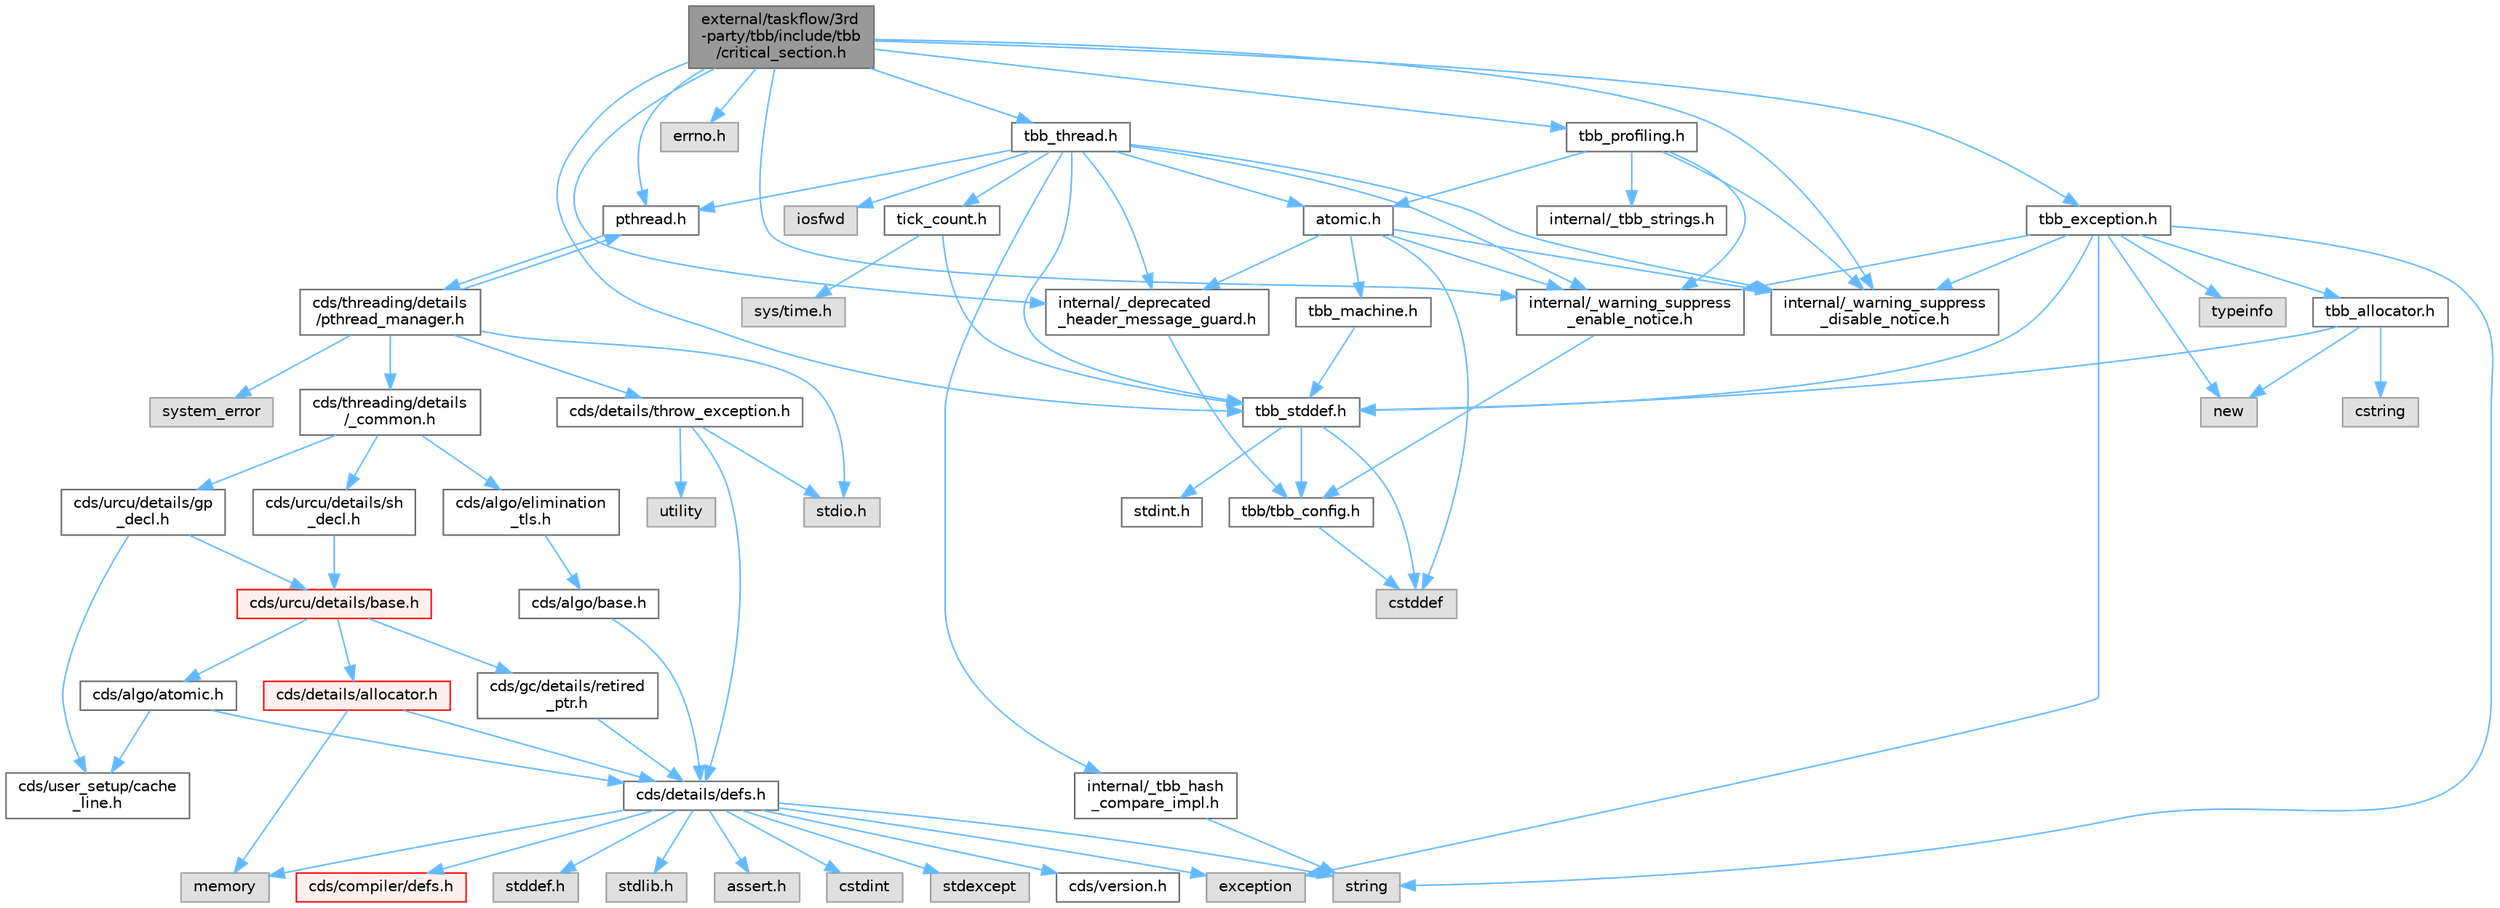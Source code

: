 digraph "external/taskflow/3rd-party/tbb/include/tbb/critical_section.h"
{
 // LATEX_PDF_SIZE
  bgcolor="transparent";
  edge [fontname=Helvetica,fontsize=10,labelfontname=Helvetica,labelfontsize=10];
  node [fontname=Helvetica,fontsize=10,shape=box,height=0.2,width=0.4];
  Node1 [id="Node000001",label="external/taskflow/3rd\l-party/tbb/include/tbb\l/critical_section.h",height=0.2,width=0.4,color="gray40", fillcolor="grey60", style="filled", fontcolor="black",tooltip=" "];
  Node1 -> Node2 [id="edge1_Node000001_Node000002",color="steelblue1",style="solid",tooltip=" "];
  Node2 [id="Node000002",label="internal/_deprecated\l_header_message_guard.h",height=0.2,width=0.4,color="grey40", fillcolor="white", style="filled",URL="$__deprecated__header__message__guard_8h.html",tooltip=" "];
  Node2 -> Node3 [id="edge2_Node000002_Node000003",color="steelblue1",style="solid",tooltip=" "];
  Node3 [id="Node000003",label="tbb/tbb_config.h",height=0.2,width=0.4,color="grey40", fillcolor="white", style="filled",URL="$tbb__config_8h.html",tooltip=" "];
  Node3 -> Node4 [id="edge3_Node000003_Node000004",color="steelblue1",style="solid",tooltip=" "];
  Node4 [id="Node000004",label="cstddef",height=0.2,width=0.4,color="grey60", fillcolor="#E0E0E0", style="filled",tooltip=" "];
  Node1 -> Node5 [id="edge4_Node000001_Node000005",color="steelblue1",style="solid",tooltip=" "];
  Node5 [id="Node000005",label="internal/_warning_suppress\l_enable_notice.h",height=0.2,width=0.4,color="grey40", fillcolor="white", style="filled",URL="$__warning__suppress__enable__notice_8h.html",tooltip=" "];
  Node5 -> Node3 [id="edge5_Node000005_Node000003",color="steelblue1",style="solid",tooltip=" "];
  Node1 -> Node6 [id="edge6_Node000001_Node000006",color="steelblue1",style="solid",tooltip=" "];
  Node6 [id="Node000006",label="pthread.h",height=0.2,width=0.4,color="grey40", fillcolor="white", style="filled",URL="$pthread_8h.html",tooltip=" "];
  Node6 -> Node7 [id="edge7_Node000006_Node000007",color="steelblue1",style="solid",tooltip=" "];
  Node7 [id="Node000007",label="cds/threading/details\l/pthread_manager.h",height=0.2,width=0.4,color="grey40", fillcolor="white", style="filled",URL="$pthread__manager_8h.html",tooltip=" "];
  Node7 -> Node8 [id="edge8_Node000007_Node000008",color="steelblue1",style="solid",tooltip=" "];
  Node8 [id="Node000008",label="system_error",height=0.2,width=0.4,color="grey60", fillcolor="#E0E0E0", style="filled",tooltip=" "];
  Node7 -> Node9 [id="edge9_Node000007_Node000009",color="steelblue1",style="solid",tooltip=" "];
  Node9 [id="Node000009",label="stdio.h",height=0.2,width=0.4,color="grey60", fillcolor="#E0E0E0", style="filled",tooltip=" "];
  Node7 -> Node6 [id="edge10_Node000007_Node000006",color="steelblue1",style="solid",tooltip=" "];
  Node7 -> Node10 [id="edge11_Node000007_Node000010",color="steelblue1",style="solid",tooltip=" "];
  Node10 [id="Node000010",label="cds/threading/details\l/_common.h",height=0.2,width=0.4,color="grey40", fillcolor="white", style="filled",URL="$__common_8h.html",tooltip=" "];
  Node10 -> Node11 [id="edge12_Node000010_Node000011",color="steelblue1",style="solid",tooltip=" "];
  Node11 [id="Node000011",label="cds/urcu/details/gp\l_decl.h",height=0.2,width=0.4,color="grey40", fillcolor="white", style="filled",URL="$gp__decl_8h.html",tooltip=" "];
  Node11 -> Node12 [id="edge13_Node000011_Node000012",color="steelblue1",style="solid",tooltip=" "];
  Node12 [id="Node000012",label="cds/urcu/details/base.h",height=0.2,width=0.4,color="red", fillcolor="#FFF0F0", style="filled",URL="$external_2libcds_2cds_2urcu_2details_2base_8h.html",tooltip=" "];
  Node12 -> Node13 [id="edge14_Node000012_Node000013",color="steelblue1",style="solid",tooltip=" "];
  Node13 [id="Node000013",label="cds/algo/atomic.h",height=0.2,width=0.4,color="grey40", fillcolor="white", style="filled",URL="$external_2libcds_2cds_2algo_2atomic_8h.html",tooltip=" "];
  Node13 -> Node14 [id="edge15_Node000013_Node000014",color="steelblue1",style="solid",tooltip=" "];
  Node14 [id="Node000014",label="cds/details/defs.h",height=0.2,width=0.4,color="grey40", fillcolor="white", style="filled",URL="$details_2defs_8h.html",tooltip=" "];
  Node14 -> Node15 [id="edge16_Node000014_Node000015",color="steelblue1",style="solid",tooltip=" "];
  Node15 [id="Node000015",label="stddef.h",height=0.2,width=0.4,color="grey60", fillcolor="#E0E0E0", style="filled",tooltip=" "];
  Node14 -> Node16 [id="edge17_Node000014_Node000016",color="steelblue1",style="solid",tooltip=" "];
  Node16 [id="Node000016",label="stdlib.h",height=0.2,width=0.4,color="grey60", fillcolor="#E0E0E0", style="filled",tooltip=" "];
  Node14 -> Node17 [id="edge18_Node000014_Node000017",color="steelblue1",style="solid",tooltip=" "];
  Node17 [id="Node000017",label="assert.h",height=0.2,width=0.4,color="grey60", fillcolor="#E0E0E0", style="filled",tooltip=" "];
  Node14 -> Node18 [id="edge19_Node000014_Node000018",color="steelblue1",style="solid",tooltip=" "];
  Node18 [id="Node000018",label="cstdint",height=0.2,width=0.4,color="grey60", fillcolor="#E0E0E0", style="filled",tooltip=" "];
  Node14 -> Node19 [id="edge20_Node000014_Node000019",color="steelblue1",style="solid",tooltip=" "];
  Node19 [id="Node000019",label="exception",height=0.2,width=0.4,color="grey60", fillcolor="#E0E0E0", style="filled",tooltip=" "];
  Node14 -> Node20 [id="edge21_Node000014_Node000020",color="steelblue1",style="solid",tooltip=" "];
  Node20 [id="Node000020",label="stdexcept",height=0.2,width=0.4,color="grey60", fillcolor="#E0E0E0", style="filled",tooltip=" "];
  Node14 -> Node21 [id="edge22_Node000014_Node000021",color="steelblue1",style="solid",tooltip=" "];
  Node21 [id="Node000021",label="string",height=0.2,width=0.4,color="grey60", fillcolor="#E0E0E0", style="filled",tooltip=" "];
  Node14 -> Node22 [id="edge23_Node000014_Node000022",color="steelblue1",style="solid",tooltip=" "];
  Node22 [id="Node000022",label="memory",height=0.2,width=0.4,color="grey60", fillcolor="#E0E0E0", style="filled",tooltip=" "];
  Node14 -> Node23 [id="edge24_Node000014_Node000023",color="steelblue1",style="solid",tooltip=" "];
  Node23 [id="Node000023",label="cds/version.h",height=0.2,width=0.4,color="grey40", fillcolor="white", style="filled",URL="$external_2libcds_2cds_2version_8h.html",tooltip=" "];
  Node14 -> Node24 [id="edge25_Node000014_Node000024",color="steelblue1",style="solid",tooltip=" "];
  Node24 [id="Node000024",label="cds/compiler/defs.h",height=0.2,width=0.4,color="red", fillcolor="#FFF0F0", style="filled",URL="$compiler_2defs_8h.html",tooltip=" "];
  Node13 -> Node27 [id="edge26_Node000013_Node000027",color="steelblue1",style="solid",tooltip=" "];
  Node27 [id="Node000027",label="cds/user_setup/cache\l_line.h",height=0.2,width=0.4,color="grey40", fillcolor="white", style="filled",URL="$cache__line_8h.html",tooltip="Cache-line size definition"];
  Node12 -> Node28 [id="edge27_Node000012_Node000028",color="steelblue1",style="solid",tooltip=" "];
  Node28 [id="Node000028",label="cds/gc/details/retired\l_ptr.h",height=0.2,width=0.4,color="grey40", fillcolor="white", style="filled",URL="$retired__ptr_8h.html",tooltip=" "];
  Node28 -> Node14 [id="edge28_Node000028_Node000014",color="steelblue1",style="solid",tooltip=" "];
  Node12 -> Node29 [id="edge29_Node000012_Node000029",color="steelblue1",style="solid",tooltip=" "];
  Node29 [id="Node000029",label="cds/details/allocator.h",height=0.2,width=0.4,color="red", fillcolor="#FFF0F0", style="filled",URL="$external_2libcds_2cds_2details_2allocator_8h.html",tooltip=" "];
  Node29 -> Node22 [id="edge30_Node000029_Node000022",color="steelblue1",style="solid",tooltip=" "];
  Node29 -> Node14 [id="edge31_Node000029_Node000014",color="steelblue1",style="solid",tooltip=" "];
  Node11 -> Node27 [id="edge32_Node000011_Node000027",color="steelblue1",style="solid",tooltip=" "];
  Node10 -> Node50 [id="edge33_Node000010_Node000050",color="steelblue1",style="solid",tooltip=" "];
  Node50 [id="Node000050",label="cds/urcu/details/sh\l_decl.h",height=0.2,width=0.4,color="grey40", fillcolor="white", style="filled",URL="$sh__decl_8h.html",tooltip=" "];
  Node50 -> Node12 [id="edge34_Node000050_Node000012",color="steelblue1",style="solid",tooltip=" "];
  Node10 -> Node51 [id="edge35_Node000010_Node000051",color="steelblue1",style="solid",tooltip=" "];
  Node51 [id="Node000051",label="cds/algo/elimination\l_tls.h",height=0.2,width=0.4,color="grey40", fillcolor="white", style="filled",URL="$elimination__tls_8h.html",tooltip=" "];
  Node51 -> Node52 [id="edge36_Node000051_Node000052",color="steelblue1",style="solid",tooltip=" "];
  Node52 [id="Node000052",label="cds/algo/base.h",height=0.2,width=0.4,color="grey40", fillcolor="white", style="filled",URL="$external_2libcds_2cds_2algo_2base_8h.html",tooltip=" "];
  Node52 -> Node14 [id="edge37_Node000052_Node000014",color="steelblue1",style="solid",tooltip=" "];
  Node7 -> Node44 [id="edge38_Node000007_Node000044",color="steelblue1",style="solid",tooltip=" "];
  Node44 [id="Node000044",label="cds/details/throw_exception.h",height=0.2,width=0.4,color="grey40", fillcolor="white", style="filled",URL="$throw__exception_8h.html",tooltip=" "];
  Node44 -> Node14 [id="edge39_Node000044_Node000014",color="steelblue1",style="solid",tooltip=" "];
  Node44 -> Node9 [id="edge40_Node000044_Node000009",color="steelblue1",style="solid",tooltip=" "];
  Node44 -> Node45 [id="edge41_Node000044_Node000045",color="steelblue1",style="solid",tooltip=" "];
  Node45 [id="Node000045",label="utility",height=0.2,width=0.4,color="grey60", fillcolor="#E0E0E0", style="filled",tooltip=" "];
  Node1 -> Node53 [id="edge42_Node000001_Node000053",color="steelblue1",style="solid",tooltip=" "];
  Node53 [id="Node000053",label="errno.h",height=0.2,width=0.4,color="grey60", fillcolor="#E0E0E0", style="filled",tooltip=" "];
  Node1 -> Node54 [id="edge43_Node000001_Node000054",color="steelblue1",style="solid",tooltip=" "];
  Node54 [id="Node000054",label="tbb_stddef.h",height=0.2,width=0.4,color="grey40", fillcolor="white", style="filled",URL="$tbb__stddef_8h.html",tooltip=" "];
  Node54 -> Node3 [id="edge44_Node000054_Node000003",color="steelblue1",style="solid",tooltip=" "];
  Node54 -> Node4 [id="edge45_Node000054_Node000004",color="steelblue1",style="solid",tooltip=" "];
  Node54 -> Node55 [id="edge46_Node000054_Node000055",color="steelblue1",style="solid",tooltip=" "];
  Node55 [id="Node000055",label="stdint.h",height=0.2,width=0.4,color="grey40", fillcolor="white", style="filled",URL="$stdint_8h.html",tooltip=" "];
  Node1 -> Node56 [id="edge47_Node000001_Node000056",color="steelblue1",style="solid",tooltip=" "];
  Node56 [id="Node000056",label="tbb_thread.h",height=0.2,width=0.4,color="grey40", fillcolor="white", style="filled",URL="$tbb__thread_8h.html",tooltip=" "];
  Node56 -> Node2 [id="edge48_Node000056_Node000002",color="steelblue1",style="solid",tooltip=" "];
  Node56 -> Node5 [id="edge49_Node000056_Node000005",color="steelblue1",style="solid",tooltip=" "];
  Node56 -> Node54 [id="edge50_Node000056_Node000054",color="steelblue1",style="solid",tooltip=" "];
  Node56 -> Node6 [id="edge51_Node000056_Node000006",color="steelblue1",style="solid",tooltip=" "];
  Node56 -> Node57 [id="edge52_Node000056_Node000057",color="steelblue1",style="solid",tooltip=" "];
  Node57 [id="Node000057",label="atomic.h",height=0.2,width=0.4,color="grey40", fillcolor="white", style="filled",URL="$external_2taskflow_23rd-party_2tbb_2include_2tbb_2atomic_8h.html",tooltip=" "];
  Node57 -> Node2 [id="edge53_Node000057_Node000002",color="steelblue1",style="solid",tooltip=" "];
  Node57 -> Node5 [id="edge54_Node000057_Node000005",color="steelblue1",style="solid",tooltip=" "];
  Node57 -> Node4 [id="edge55_Node000057_Node000004",color="steelblue1",style="solid",tooltip=" "];
  Node57 -> Node58 [id="edge56_Node000057_Node000058",color="steelblue1",style="solid",tooltip=" "];
  Node58 [id="Node000058",label="tbb_machine.h",height=0.2,width=0.4,color="grey40", fillcolor="white", style="filled",URL="$tbb__machine_8h.html",tooltip=" "];
  Node58 -> Node54 [id="edge57_Node000058_Node000054",color="steelblue1",style="solid",tooltip=" "];
  Node57 -> Node59 [id="edge58_Node000057_Node000059",color="steelblue1",style="solid",tooltip=" "];
  Node59 [id="Node000059",label="internal/_warning_suppress\l_disable_notice.h",height=0.2,width=0.4,color="grey40", fillcolor="white", style="filled",URL="$__warning__suppress__disable__notice_8h.html",tooltip=" "];
  Node56 -> Node60 [id="edge59_Node000056_Node000060",color="steelblue1",style="solid",tooltip=" "];
  Node60 [id="Node000060",label="internal/_tbb_hash\l_compare_impl.h",height=0.2,width=0.4,color="grey40", fillcolor="white", style="filled",URL="$__tbb__hash__compare__impl_8h.html",tooltip=" "];
  Node60 -> Node21 [id="edge60_Node000060_Node000021",color="steelblue1",style="solid",tooltip=" "];
  Node56 -> Node61 [id="edge61_Node000056_Node000061",color="steelblue1",style="solid",tooltip=" "];
  Node61 [id="Node000061",label="tick_count.h",height=0.2,width=0.4,color="grey40", fillcolor="white", style="filled",URL="$tick__count_8h.html",tooltip=" "];
  Node61 -> Node54 [id="edge62_Node000061_Node000054",color="steelblue1",style="solid",tooltip=" "];
  Node61 -> Node62 [id="edge63_Node000061_Node000062",color="steelblue1",style="solid",tooltip=" "];
  Node62 [id="Node000062",label="sys/time.h",height=0.2,width=0.4,color="grey60", fillcolor="#E0E0E0", style="filled",tooltip=" "];
  Node56 -> Node63 [id="edge64_Node000056_Node000063",color="steelblue1",style="solid",tooltip=" "];
  Node63 [id="Node000063",label="iosfwd",height=0.2,width=0.4,color="grey60", fillcolor="#E0E0E0", style="filled",tooltip=" "];
  Node56 -> Node59 [id="edge65_Node000056_Node000059",color="steelblue1",style="solid",tooltip=" "];
  Node1 -> Node64 [id="edge66_Node000001_Node000064",color="steelblue1",style="solid",tooltip=" "];
  Node64 [id="Node000064",label="tbb_exception.h",height=0.2,width=0.4,color="grey40", fillcolor="white", style="filled",URL="$tbb__exception_8h.html",tooltip=" "];
  Node64 -> Node5 [id="edge67_Node000064_Node000005",color="steelblue1",style="solid",tooltip=" "];
  Node64 -> Node54 [id="edge68_Node000064_Node000054",color="steelblue1",style="solid",tooltip=" "];
  Node64 -> Node19 [id="edge69_Node000064_Node000019",color="steelblue1",style="solid",tooltip=" "];
  Node64 -> Node65 [id="edge70_Node000064_Node000065",color="steelblue1",style="solid",tooltip=" "];
  Node65 [id="Node000065",label="new",height=0.2,width=0.4,color="grey60", fillcolor="#E0E0E0", style="filled",tooltip=" "];
  Node64 -> Node21 [id="edge71_Node000064_Node000021",color="steelblue1",style="solid",tooltip=" "];
  Node64 -> Node66 [id="edge72_Node000064_Node000066",color="steelblue1",style="solid",tooltip=" "];
  Node66 [id="Node000066",label="tbb_allocator.h",height=0.2,width=0.4,color="grey40", fillcolor="white", style="filled",URL="$tbb__allocator_8h.html",tooltip=" "];
  Node66 -> Node54 [id="edge73_Node000066_Node000054",color="steelblue1",style="solid",tooltip=" "];
  Node66 -> Node65 [id="edge74_Node000066_Node000065",color="steelblue1",style="solid",tooltip=" "];
  Node66 -> Node67 [id="edge75_Node000066_Node000067",color="steelblue1",style="solid",tooltip=" "];
  Node67 [id="Node000067",label="cstring",height=0.2,width=0.4,color="grey60", fillcolor="#E0E0E0", style="filled",tooltip=" "];
  Node64 -> Node68 [id="edge76_Node000064_Node000068",color="steelblue1",style="solid",tooltip=" "];
  Node68 [id="Node000068",label="typeinfo",height=0.2,width=0.4,color="grey60", fillcolor="#E0E0E0", style="filled",tooltip=" "];
  Node64 -> Node59 [id="edge77_Node000064_Node000059",color="steelblue1",style="solid",tooltip=" "];
  Node1 -> Node69 [id="edge78_Node000001_Node000069",color="steelblue1",style="solid",tooltip=" "];
  Node69 [id="Node000069",label="tbb_profiling.h",height=0.2,width=0.4,color="grey40", fillcolor="white", style="filled",URL="$tbb__profiling_8h.html",tooltip=" "];
  Node69 -> Node5 [id="edge79_Node000069_Node000005",color="steelblue1",style="solid",tooltip=" "];
  Node69 -> Node70 [id="edge80_Node000069_Node000070",color="steelblue1",style="solid",tooltip=" "];
  Node70 [id="Node000070",label="internal/_tbb_strings.h",height=0.2,width=0.4,color="grey40", fillcolor="white", style="filled",URL="$__tbb__strings_8h.html",tooltip=" "];
  Node69 -> Node57 [id="edge81_Node000069_Node000057",color="steelblue1",style="solid",tooltip=" "];
  Node69 -> Node59 [id="edge82_Node000069_Node000059",color="steelblue1",style="solid",tooltip=" "];
  Node1 -> Node59 [id="edge83_Node000001_Node000059",color="steelblue1",style="solid",tooltip=" "];
}
